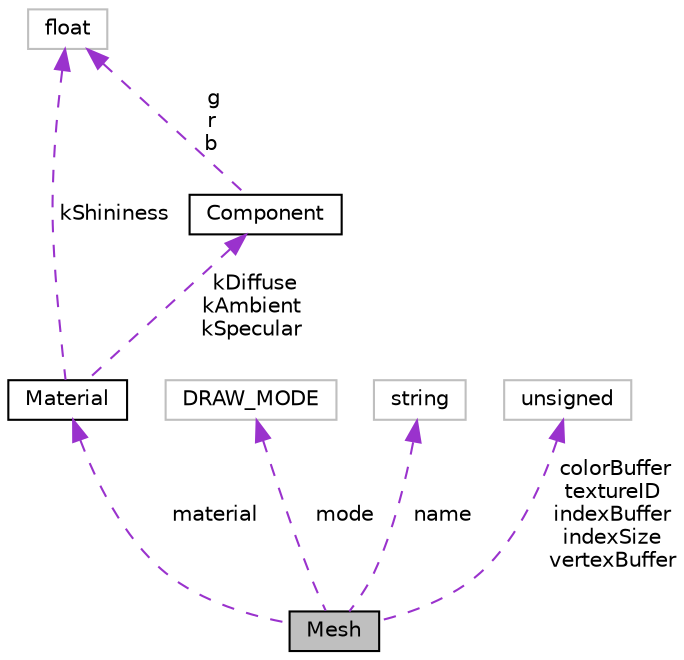 digraph "Mesh"
{
  bgcolor="transparent";
  edge [fontname="Helvetica",fontsize="10",labelfontname="Helvetica",labelfontsize="10"];
  node [fontname="Helvetica",fontsize="10",shape=record];
  Node1 [label="Mesh",height=0.2,width=0.4,color="black", fillcolor="grey75", style="filled", fontcolor="black"];
  Node2 -> Node1 [dir="back",color="darkorchid3",fontsize="10",style="dashed",label=" material" ,fontname="Helvetica"];
  Node2 [label="Material",height=0.2,width=0.4,color="black",URL="$structMaterial.html"];
  Node3 -> Node2 [dir="back",color="darkorchid3",fontsize="10",style="dashed",label=" kShininess" ,fontname="Helvetica"];
  Node3 [label="float",height=0.2,width=0.4,color="grey75"];
  Node4 -> Node2 [dir="back",color="darkorchid3",fontsize="10",style="dashed",label=" kDiffuse\nkAmbient\nkSpecular" ,fontname="Helvetica"];
  Node4 [label="Component",height=0.2,width=0.4,color="black",URL="$structComponent.html"];
  Node3 -> Node4 [dir="back",color="darkorchid3",fontsize="10",style="dashed",label=" g\nr\nb" ,fontname="Helvetica"];
  Node5 -> Node1 [dir="back",color="darkorchid3",fontsize="10",style="dashed",label=" mode" ,fontname="Helvetica"];
  Node5 [label="DRAW_MODE",height=0.2,width=0.4,color="grey75"];
  Node6 -> Node1 [dir="back",color="darkorchid3",fontsize="10",style="dashed",label=" name" ,fontname="Helvetica"];
  Node6 [label="string",height=0.2,width=0.4,color="grey75"];
  Node7 -> Node1 [dir="back",color="darkorchid3",fontsize="10",style="dashed",label=" colorBuffer\ntextureID\nindexBuffer\nindexSize\nvertexBuffer" ,fontname="Helvetica"];
  Node7 [label="unsigned",height=0.2,width=0.4,color="grey75"];
}
